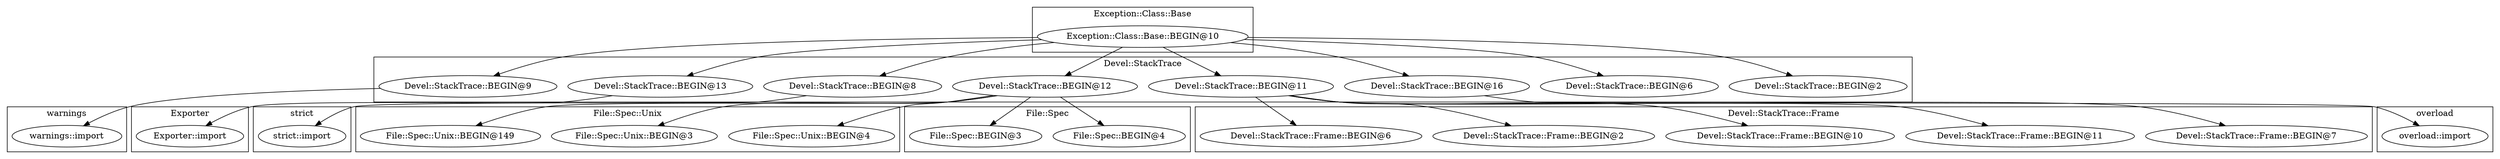 digraph {
graph [overlap=false]
subgraph cluster_File_Spec_Unix {
	label="File::Spec::Unix";
	"File::Spec::Unix::BEGIN@4";
	"File::Spec::Unix::BEGIN@3";
	"File::Spec::Unix::BEGIN@149";
}
subgraph cluster_warnings {
	label="warnings";
	"warnings::import";
}
subgraph cluster_Devel_StackTrace {
	label="Devel::StackTrace";
	"Devel::StackTrace::BEGIN@2";
	"Devel::StackTrace::BEGIN@6";
	"Devel::StackTrace::BEGIN@9";
	"Devel::StackTrace::BEGIN@13";
	"Devel::StackTrace::BEGIN@8";
	"Devel::StackTrace::BEGIN@12";
	"Devel::StackTrace::BEGIN@11";
	"Devel::StackTrace::BEGIN@16";
}
subgraph cluster_overload {
	label="overload";
	"overload::import";
}
subgraph cluster_strict {
	label="strict";
	"strict::import";
}
subgraph cluster_File_Spec {
	label="File::Spec";
	"File::Spec::BEGIN@4";
	"File::Spec::BEGIN@3";
}
subgraph cluster_Devel_StackTrace_Frame {
	label="Devel::StackTrace::Frame";
	"Devel::StackTrace::Frame::BEGIN@7";
	"Devel::StackTrace::Frame::BEGIN@11";
	"Devel::StackTrace::Frame::BEGIN@10";
	"Devel::StackTrace::Frame::BEGIN@2";
	"Devel::StackTrace::Frame::BEGIN@6";
}
subgraph cluster_Exporter {
	label="Exporter";
	"Exporter::import";
}
subgraph cluster_Exception_Class_Base {
	label="Exception::Class::Base";
	"Exception::Class::Base::BEGIN@10";
}
"Devel::StackTrace::BEGIN@11" -> "Devel::StackTrace::Frame::BEGIN@6";
"Devel::StackTrace::BEGIN@12" -> "File::Spec::Unix::BEGIN@149";
"Devel::StackTrace::BEGIN@11" -> "Devel::StackTrace::Frame::BEGIN@7";
"Exception::Class::Base::BEGIN@10" -> "Devel::StackTrace::BEGIN@16";
"Devel::StackTrace::BEGIN@11" -> "Devel::StackTrace::Frame::BEGIN@10";
"Devel::StackTrace::BEGIN@13" -> "Exporter::import";
"Exception::Class::Base::BEGIN@10" -> "Devel::StackTrace::BEGIN@11";
"Exception::Class::Base::BEGIN@10" -> "Devel::StackTrace::BEGIN@13";
"Devel::StackTrace::BEGIN@16" -> "overload::import";
"Devel::StackTrace::BEGIN@11" -> "Devel::StackTrace::Frame::BEGIN@11";
"Devel::StackTrace::BEGIN@9" -> "warnings::import";
"Exception::Class::Base::BEGIN@10" -> "Devel::StackTrace::BEGIN@12";
"Devel::StackTrace::BEGIN@12" -> "File::Spec::Unix::BEGIN@3";
"Devel::StackTrace::BEGIN@11" -> "Devel::StackTrace::Frame::BEGIN@2";
"Exception::Class::Base::BEGIN@10" -> "Devel::StackTrace::BEGIN@9";
"Exception::Class::Base::BEGIN@10" -> "Devel::StackTrace::BEGIN@6";
"Devel::StackTrace::BEGIN@12" -> "File::Spec::BEGIN@3";
"Exception::Class::Base::BEGIN@10" -> "Devel::StackTrace::BEGIN@2";
"Exception::Class::Base::BEGIN@10" -> "Devel::StackTrace::BEGIN@8";
"Devel::StackTrace::BEGIN@12" -> "File::Spec::BEGIN@4";
"Devel::StackTrace::BEGIN@12" -> "File::Spec::Unix::BEGIN@4";
"Devel::StackTrace::BEGIN@8" -> "strict::import";
}
